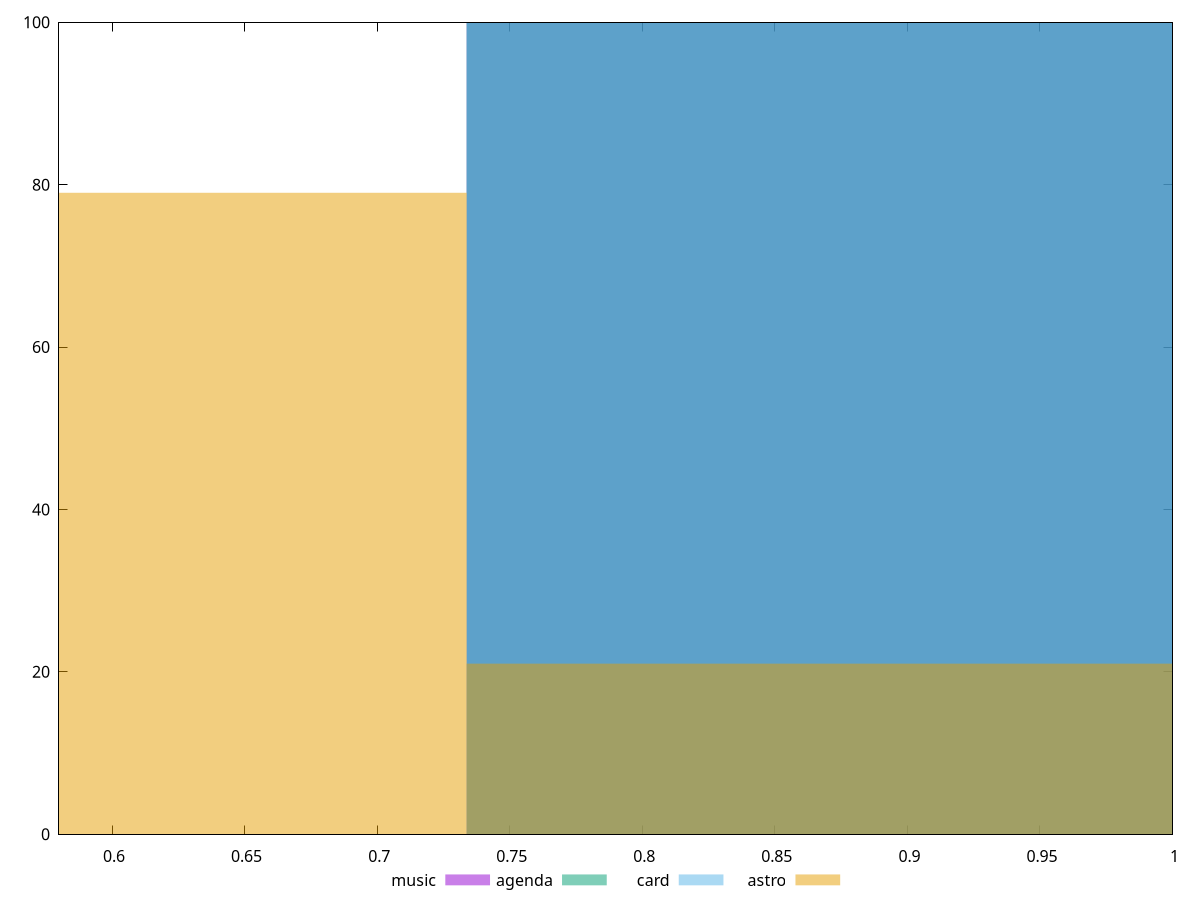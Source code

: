 reset

$music <<EOF
0.8805197685541529 100
EOF

$agenda <<EOF
0.8805197685541529 100
EOF

$card <<EOF
0.8805197685541529 100
EOF

$astro <<EOF
0.587013179036102 79
0.8805197685541529 21
EOF

set key outside below
set boxwidth 0.293506589518051
set xrange [0.58:1]
set yrange [0:100]
set trange [0:100]
set style fill transparent solid 0.5 noborder
set terminal svg size 640, 520 enhanced background rgb 'white'
set output "reports/report_00031_2021-02-24T23-18-18.084Z/unused-css-rules/comparison/histogram/all_score.svg"

plot $music title "music" with boxes, \
     $agenda title "agenda" with boxes, \
     $card title "card" with boxes, \
     $astro title "astro" with boxes

reset
